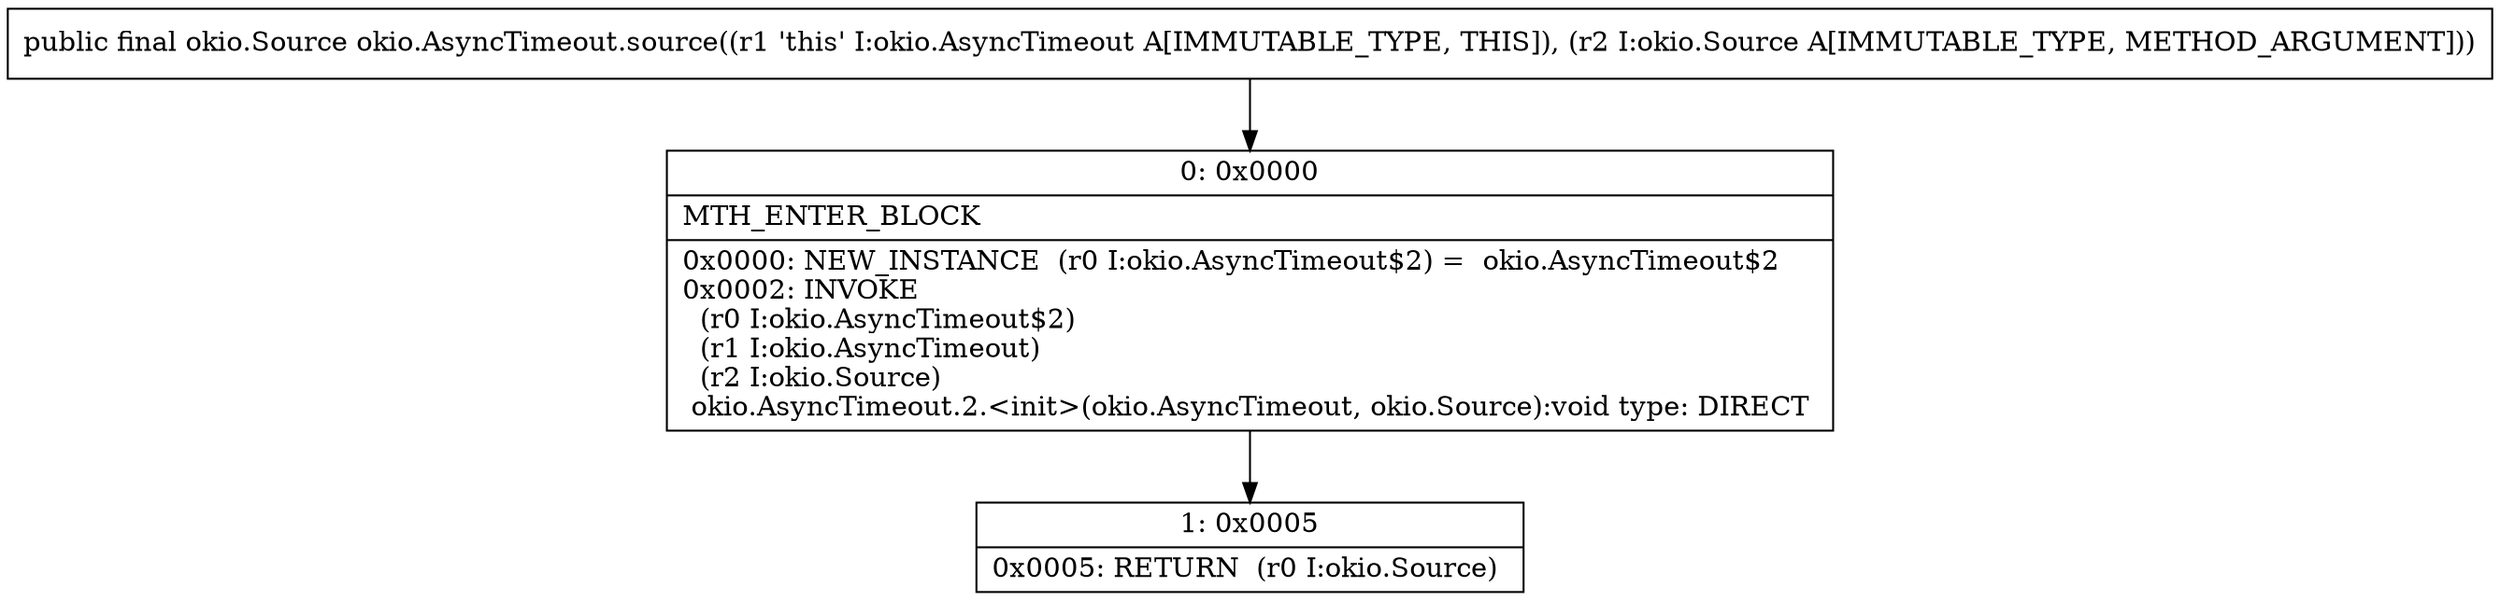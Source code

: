 digraph "CFG forokio.AsyncTimeout.source(Lokio\/Source;)Lokio\/Source;" {
Node_0 [shape=record,label="{0\:\ 0x0000|MTH_ENTER_BLOCK\l|0x0000: NEW_INSTANCE  (r0 I:okio.AsyncTimeout$2) =  okio.AsyncTimeout$2 \l0x0002: INVOKE  \l  (r0 I:okio.AsyncTimeout$2)\l  (r1 I:okio.AsyncTimeout)\l  (r2 I:okio.Source)\l okio.AsyncTimeout.2.\<init\>(okio.AsyncTimeout, okio.Source):void type: DIRECT \l}"];
Node_1 [shape=record,label="{1\:\ 0x0005|0x0005: RETURN  (r0 I:okio.Source) \l}"];
MethodNode[shape=record,label="{public final okio.Source okio.AsyncTimeout.source((r1 'this' I:okio.AsyncTimeout A[IMMUTABLE_TYPE, THIS]), (r2 I:okio.Source A[IMMUTABLE_TYPE, METHOD_ARGUMENT])) }"];
MethodNode -> Node_0;
Node_0 -> Node_1;
}

